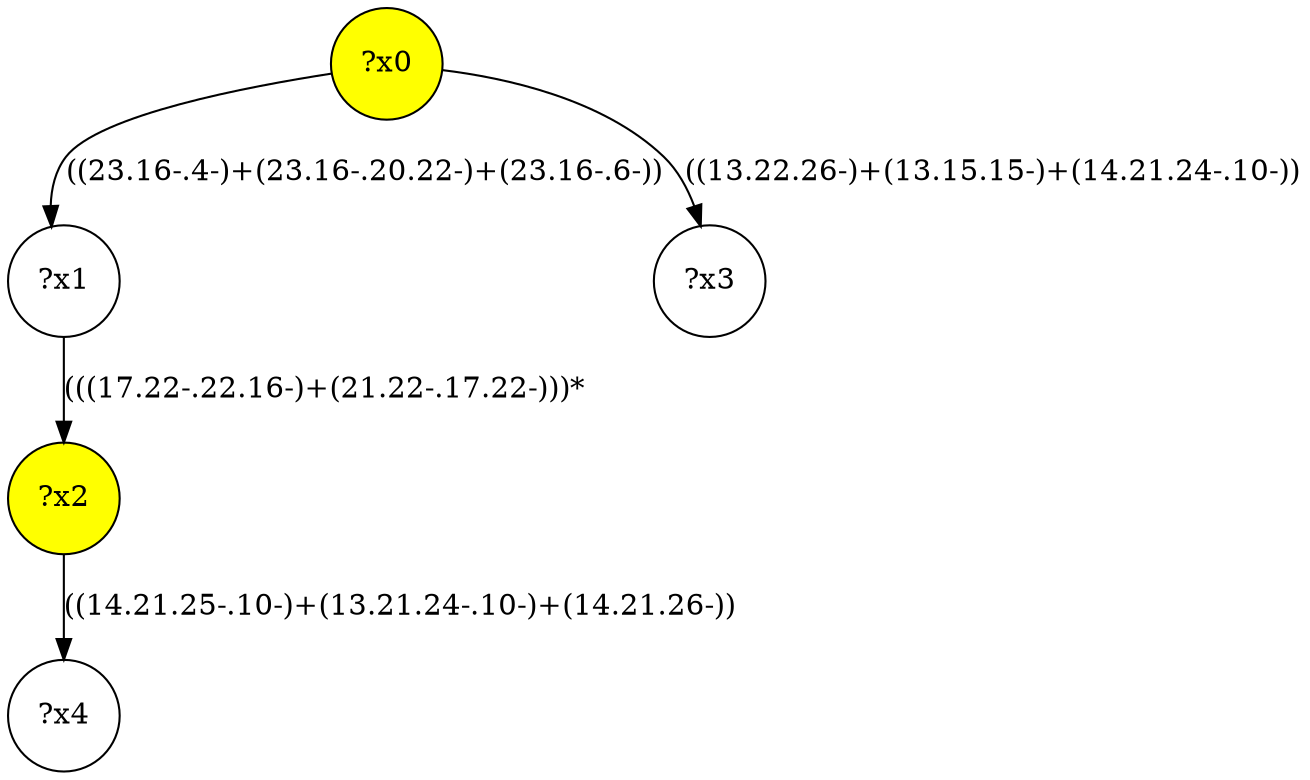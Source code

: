 digraph g {
	x0 [fillcolor="yellow", style="filled," shape=circle, label="?x0"];
	x2 [fillcolor="yellow", style="filled," shape=circle, label="?x2"];
	x1 [shape=circle, label="?x1"];
	x0 -> x1 [label="((23.16-.4-)+(23.16-.20.22-)+(23.16-.6-))"];
	x1 -> x2 [label="(((17.22-.22.16-)+(21.22-.17.22-)))*"];
	x3 [shape=circle, label="?x3"];
	x0 -> x3 [label="((13.22.26-)+(13.15.15-)+(14.21.24-.10-))"];
	x4 [shape=circle, label="?x4"];
	x2 -> x4 [label="((14.21.25-.10-)+(13.21.24-.10-)+(14.21.26-))"];
}
